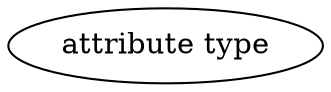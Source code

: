digraph {
	graph [bb="0,0,150.79,36"];
	node [label="\N"];
	"attribute type"	 [height=0.5,
		label="attribute type",
		pos="75.393,18",
		width=2.0943];
}
